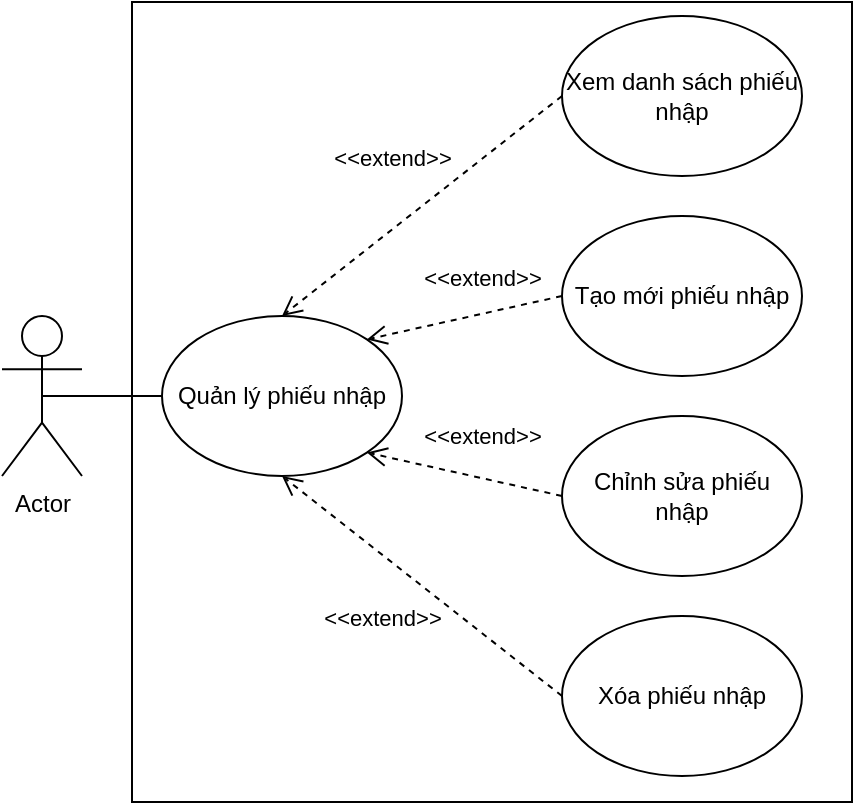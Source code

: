 <mxfile version="13.9.5" type="device"><diagram id="bVe8kKURouHjuFMQBazH" name="Page-1"><mxGraphModel dx="852" dy="534" grid="0" gridSize="10" guides="1" tooltips="1" connect="1" arrows="1" fold="1" page="1" pageScale="1" pageWidth="850" pageHeight="1100" math="0" shadow="0"><root><mxCell id="0"/><mxCell id="1" parent="0"/><mxCell id="DwuZmzdSPIOl9fwr6f0I-1" value="Actor" style="shape=umlActor;verticalLabelPosition=bottom;verticalAlign=top;html=1;outlineConnect=0;" vertex="1" parent="1"><mxGeometry x="240" y="240" width="40" height="80" as="geometry"/></mxCell><mxCell id="DwuZmzdSPIOl9fwr6f0I-2" value="Quản lý phiếu nhập" style="ellipse;whiteSpace=wrap;html=1;" vertex="1" parent="1"><mxGeometry x="320" y="240" width="120" height="80" as="geometry"/></mxCell><mxCell id="DwuZmzdSPIOl9fwr6f0I-3" value="Chỉnh sửa phiếu nhập" style="ellipse;whiteSpace=wrap;html=1;" vertex="1" parent="1"><mxGeometry x="520" y="290" width="120" height="80" as="geometry"/></mxCell><mxCell id="DwuZmzdSPIOl9fwr6f0I-4" value="Tạo mới phiếu nhập" style="ellipse;whiteSpace=wrap;html=1;" vertex="1" parent="1"><mxGeometry x="520" y="190" width="120" height="80" as="geometry"/></mxCell><mxCell id="DwuZmzdSPIOl9fwr6f0I-5" value="Xem danh sách phiếu nhập" style="ellipse;whiteSpace=wrap;html=1;" vertex="1" parent="1"><mxGeometry x="520" y="90" width="120" height="80" as="geometry"/></mxCell><mxCell id="DwuZmzdSPIOl9fwr6f0I-6" value="Xóa phiếu nhập" style="ellipse;whiteSpace=wrap;html=1;" vertex="1" parent="1"><mxGeometry x="520" y="390" width="120" height="80" as="geometry"/></mxCell><mxCell id="DwuZmzdSPIOl9fwr6f0I-9" value="" style="endArrow=none;html=1;exitX=0.5;exitY=0.5;exitDx=0;exitDy=0;exitPerimeter=0;" edge="1" parent="1" source="DwuZmzdSPIOl9fwr6f0I-1" target="DwuZmzdSPIOl9fwr6f0I-2"><mxGeometry width="50" height="50" relative="1" as="geometry"><mxPoint x="210" y="290" as="sourcePoint"/><mxPoint x="260" y="240" as="targetPoint"/></mxGeometry></mxCell><mxCell id="DwuZmzdSPIOl9fwr6f0I-15" value="&amp;lt;&amp;lt;extend&amp;gt;&amp;gt;" style="html=1;verticalAlign=bottom;endArrow=open;dashed=1;endSize=8;exitX=0;exitY=0.5;exitDx=0;exitDy=0;entryX=0.5;entryY=0;entryDx=0;entryDy=0;" edge="1" parent="1" source="DwuZmzdSPIOl9fwr6f0I-5" target="DwuZmzdSPIOl9fwr6f0I-2"><mxGeometry x="0.035" y="-21" relative="1" as="geometry"><mxPoint x="460" y="370" as="sourcePoint"/><mxPoint x="380" y="370" as="targetPoint"/><mxPoint as="offset"/></mxGeometry></mxCell><mxCell id="DwuZmzdSPIOl9fwr6f0I-16" value="&amp;lt;&amp;lt;extend&amp;gt;&amp;gt;" style="html=1;verticalAlign=bottom;endArrow=open;dashed=1;endSize=8;exitX=0;exitY=0.5;exitDx=0;exitDy=0;entryX=0.5;entryY=1;entryDx=0;entryDy=0;" edge="1" parent="1" source="DwuZmzdSPIOl9fwr6f0I-6" target="DwuZmzdSPIOl9fwr6f0I-2"><mxGeometry x="0.003" y="32" relative="1" as="geometry"><mxPoint x="490" y="130" as="sourcePoint"/><mxPoint x="390" y="250" as="targetPoint"/><mxPoint as="offset"/></mxGeometry></mxCell><mxCell id="DwuZmzdSPIOl9fwr6f0I-17" value="&amp;lt;&amp;lt;extend&amp;gt;&amp;gt;" style="html=1;verticalAlign=bottom;endArrow=open;dashed=1;endSize=8;exitX=0;exitY=0.5;exitDx=0;exitDy=0;entryX=1;entryY=1;entryDx=0;entryDy=0;" edge="1" parent="1" source="DwuZmzdSPIOl9fwr6f0I-3" target="DwuZmzdSPIOl9fwr6f0I-2"><mxGeometry x="-0.124" y="-13" relative="1" as="geometry"><mxPoint x="500" y="140" as="sourcePoint"/><mxPoint x="400" y="260" as="targetPoint"/><mxPoint y="1" as="offset"/></mxGeometry></mxCell><mxCell id="DwuZmzdSPIOl9fwr6f0I-18" value="&amp;lt;&amp;lt;extend&amp;gt;&amp;gt;" style="html=1;verticalAlign=bottom;endArrow=open;dashed=1;endSize=8;exitX=0;exitY=0.5;exitDx=0;exitDy=0;entryX=1;entryY=0;entryDx=0;entryDy=0;" edge="1" parent="1" source="DwuZmzdSPIOl9fwr6f0I-4" target="DwuZmzdSPIOl9fwr6f0I-2"><mxGeometry x="-0.219" y="-9" relative="1" as="geometry"><mxPoint x="510" y="150" as="sourcePoint"/><mxPoint x="410" y="270" as="targetPoint"/><mxPoint as="offset"/></mxGeometry></mxCell><mxCell id="DwuZmzdSPIOl9fwr6f0I-19" value="" style="rounded=0;whiteSpace=wrap;html=1;gradientColor=#ffffff;labelBackgroundColor=none;noLabel=1;fontColor=none;fillColor=none;" vertex="1" parent="1"><mxGeometry x="305" y="83" width="360" height="400" as="geometry"/></mxCell></root></mxGraphModel></diagram></mxfile>